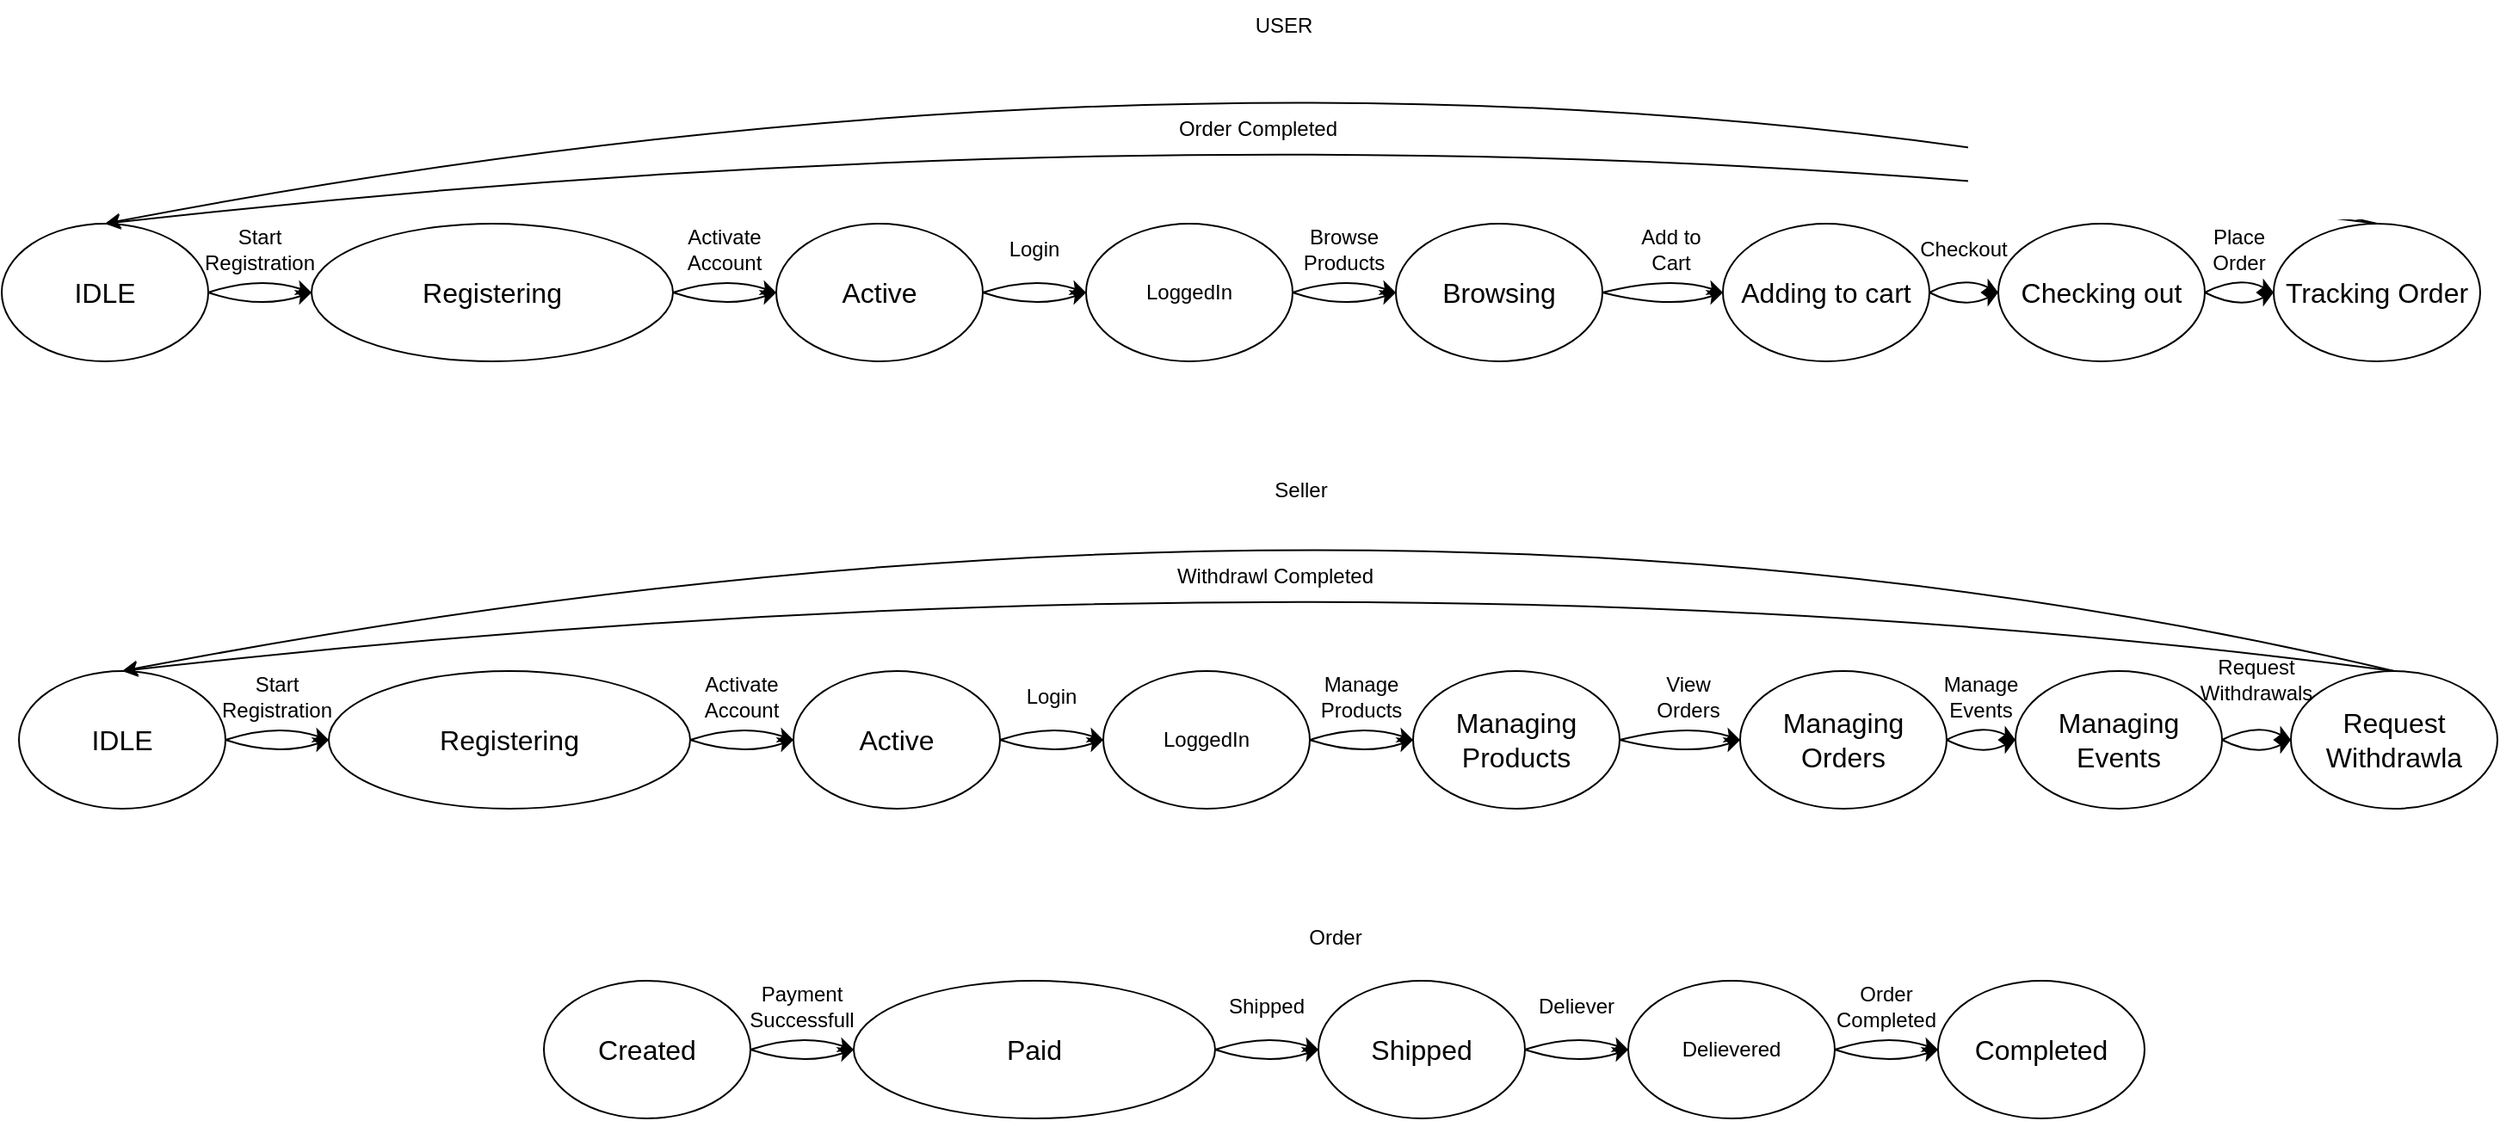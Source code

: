 <mxfile version="24.4.13" type="device">
  <diagram name="Page-1" id="WiqbfY8mRj4KW2a8M3i9">
    <mxGraphModel dx="2333" dy="1240" grid="1" gridSize="10" guides="1" tooltips="1" connect="1" arrows="1" fold="1" page="1" pageScale="1" pageWidth="1100" pageHeight="850" math="0" shadow="0">
      <root>
        <mxCell id="0" />
        <mxCell id="1" parent="0" />
        <mxCell id="HoFB2v5wiJ9N7MJh8CdE-1" value="&lt;font style=&quot;font-size: 16px;&quot;&gt;IDLE&lt;/font&gt;" style="ellipse;whiteSpace=wrap;html=1;" vertex="1" parent="1">
          <mxGeometry x="60" y="170" width="120" height="80" as="geometry" />
        </mxCell>
        <mxCell id="HoFB2v5wiJ9N7MJh8CdE-2" value="&lt;font style=&quot;font-size: 16px;&quot;&gt;Registering&lt;/font&gt;" style="ellipse;whiteSpace=wrap;html=1;" vertex="1" parent="1">
          <mxGeometry x="240" y="170" width="210" height="80" as="geometry" />
        </mxCell>
        <mxCell id="HoFB2v5wiJ9N7MJh8CdE-3" value="&lt;font style=&quot;font-size: 16px;&quot;&gt;Active&lt;/font&gt;" style="ellipse;whiteSpace=wrap;html=1;" vertex="1" parent="1">
          <mxGeometry x="510" y="170" width="120" height="80" as="geometry" />
        </mxCell>
        <mxCell id="HoFB2v5wiJ9N7MJh8CdE-4" value="LoggedIn" style="ellipse;whiteSpace=wrap;html=1;" vertex="1" parent="1">
          <mxGeometry x="690" y="170" width="120" height="80" as="geometry" />
        </mxCell>
        <mxCell id="HoFB2v5wiJ9N7MJh8CdE-5" value="&lt;font style=&quot;font-size: 16px;&quot;&gt;Browsing&lt;/font&gt;" style="ellipse;whiteSpace=wrap;html=1;" vertex="1" parent="1">
          <mxGeometry x="870" y="170" width="120" height="80" as="geometry" />
        </mxCell>
        <mxCell id="HoFB2v5wiJ9N7MJh8CdE-6" value="&lt;font style=&quot;font-size: 16px;&quot;&gt;Adding to cart&lt;/font&gt;" style="ellipse;whiteSpace=wrap;html=1;" vertex="1" parent="1">
          <mxGeometry x="1060" y="170" width="120" height="80" as="geometry" />
        </mxCell>
        <mxCell id="HoFB2v5wiJ9N7MJh8CdE-7" value="&lt;font style=&quot;font-size: 16px;&quot;&gt;Checking out&lt;/font&gt;" style="ellipse;whiteSpace=wrap;html=1;" vertex="1" parent="1">
          <mxGeometry x="1220" y="170" width="120" height="80" as="geometry" />
        </mxCell>
        <mxCell id="HoFB2v5wiJ9N7MJh8CdE-8" value="&lt;font style=&quot;font-size: 16px;&quot;&gt;Tracking Order&lt;/font&gt;" style="ellipse;whiteSpace=wrap;html=1;" vertex="1" parent="1">
          <mxGeometry x="1380" y="170" width="120" height="80" as="geometry" />
        </mxCell>
        <mxCell id="HoFB2v5wiJ9N7MJh8CdE-12" value="" style="curved=1;endArrow=classic;html=1;rounded=0;exitX=1;exitY=0.5;exitDx=0;exitDy=0;entryX=0;entryY=0.5;entryDx=0;entryDy=0;" edge="1" parent="1" source="HoFB2v5wiJ9N7MJh8CdE-1" target="HoFB2v5wiJ9N7MJh8CdE-2">
          <mxGeometry width="50" height="50" relative="1" as="geometry">
            <mxPoint x="250" y="270" as="sourcePoint" />
            <mxPoint x="300" y="220" as="targetPoint" />
            <Array as="points">
              <mxPoint x="210" y="200" />
            </Array>
          </mxGeometry>
        </mxCell>
        <mxCell id="HoFB2v5wiJ9N7MJh8CdE-13" value="" style="curved=1;endArrow=classic;html=1;rounded=0;exitX=1;exitY=0.5;exitDx=0;exitDy=0;entryX=0;entryY=0.5;entryDx=0;entryDy=0;" edge="1" parent="1" source="HoFB2v5wiJ9N7MJh8CdE-1" target="HoFB2v5wiJ9N7MJh8CdE-2">
          <mxGeometry width="50" height="50" relative="1" as="geometry">
            <mxPoint x="190" y="220" as="sourcePoint" />
            <mxPoint x="250" y="220" as="targetPoint" />
            <Array as="points">
              <mxPoint x="210" y="220" />
            </Array>
          </mxGeometry>
        </mxCell>
        <mxCell id="HoFB2v5wiJ9N7MJh8CdE-14" value="" style="curved=1;endArrow=classic;html=1;rounded=0;entryX=0;entryY=0.5;entryDx=0;entryDy=0;exitX=1;exitY=0.5;exitDx=0;exitDy=0;" edge="1" parent="1" source="HoFB2v5wiJ9N7MJh8CdE-2" target="HoFB2v5wiJ9N7MJh8CdE-3">
          <mxGeometry width="50" height="50" relative="1" as="geometry">
            <mxPoint x="460" y="210" as="sourcePoint" />
            <mxPoint x="510" y="210" as="targetPoint" />
            <Array as="points">
              <mxPoint x="480" y="200" />
            </Array>
          </mxGeometry>
        </mxCell>
        <mxCell id="HoFB2v5wiJ9N7MJh8CdE-15" value="" style="curved=1;endArrow=classic;html=1;rounded=0;exitX=1;exitY=0.5;exitDx=0;exitDy=0;entryX=0;entryY=0.5;entryDx=0;entryDy=0;" edge="1" parent="1" source="HoFB2v5wiJ9N7MJh8CdE-2" target="HoFB2v5wiJ9N7MJh8CdE-3">
          <mxGeometry width="50" height="50" relative="1" as="geometry">
            <mxPoint x="450" y="210" as="sourcePoint" />
            <mxPoint x="510" y="210" as="targetPoint" />
            <Array as="points">
              <mxPoint x="480" y="220" />
            </Array>
          </mxGeometry>
        </mxCell>
        <mxCell id="HoFB2v5wiJ9N7MJh8CdE-17" value="" style="curved=1;endArrow=classic;html=1;rounded=0;exitX=1;exitY=0.5;exitDx=0;exitDy=0;entryX=0;entryY=0.5;entryDx=0;entryDy=0;" edge="1" parent="1" source="HoFB2v5wiJ9N7MJh8CdE-3" target="HoFB2v5wiJ9N7MJh8CdE-4">
          <mxGeometry width="50" height="50" relative="1" as="geometry">
            <mxPoint x="630" y="210" as="sourcePoint" />
            <mxPoint x="690" y="210" as="targetPoint" />
            <Array as="points">
              <mxPoint x="660" y="200" />
            </Array>
          </mxGeometry>
        </mxCell>
        <mxCell id="HoFB2v5wiJ9N7MJh8CdE-18" value="" style="curved=1;endArrow=classic;html=1;rounded=0;exitX=1;exitY=0.5;exitDx=0;exitDy=0;entryX=0;entryY=0.5;entryDx=0;entryDy=0;" edge="1" parent="1" source="HoFB2v5wiJ9N7MJh8CdE-3" target="HoFB2v5wiJ9N7MJh8CdE-4">
          <mxGeometry width="50" height="50" relative="1" as="geometry">
            <mxPoint x="630" y="210" as="sourcePoint" />
            <mxPoint x="690" y="210" as="targetPoint" />
            <Array as="points">
              <mxPoint x="660" y="220" />
            </Array>
          </mxGeometry>
        </mxCell>
        <mxCell id="HoFB2v5wiJ9N7MJh8CdE-19" value="" style="curved=1;endArrow=classic;html=1;rounded=0;exitX=1;exitY=0.5;exitDx=0;exitDy=0;" edge="1" parent="1" source="HoFB2v5wiJ9N7MJh8CdE-4">
          <mxGeometry width="50" height="50" relative="1" as="geometry">
            <mxPoint x="820" y="220" as="sourcePoint" />
            <mxPoint x="870" y="210" as="targetPoint" />
            <Array as="points">
              <mxPoint x="840" y="200" />
            </Array>
          </mxGeometry>
        </mxCell>
        <mxCell id="HoFB2v5wiJ9N7MJh8CdE-20" value="" style="curved=1;endArrow=classic;html=1;rounded=0;exitX=1;exitY=0.5;exitDx=0;exitDy=0;entryX=0;entryY=0.5;entryDx=0;entryDy=0;" edge="1" parent="1" source="HoFB2v5wiJ9N7MJh8CdE-4" target="HoFB2v5wiJ9N7MJh8CdE-5">
          <mxGeometry width="50" height="50" relative="1" as="geometry">
            <mxPoint x="820" y="220" as="sourcePoint" />
            <mxPoint x="880" y="220" as="targetPoint" />
            <Array as="points">
              <mxPoint x="840" y="220" />
            </Array>
          </mxGeometry>
        </mxCell>
        <mxCell id="HoFB2v5wiJ9N7MJh8CdE-22" value="" style="curved=1;endArrow=classic;html=1;rounded=0;entryX=0;entryY=0.5;entryDx=0;entryDy=0;exitX=1;exitY=0.5;exitDx=0;exitDy=0;" edge="1" parent="1" source="HoFB2v5wiJ9N7MJh8CdE-5" target="HoFB2v5wiJ9N7MJh8CdE-6">
          <mxGeometry width="50" height="50" relative="1" as="geometry">
            <mxPoint x="991" y="206" as="sourcePoint" />
            <mxPoint x="1070" y="220" as="targetPoint" />
            <Array as="points">
              <mxPoint x="1030" y="220" />
            </Array>
          </mxGeometry>
        </mxCell>
        <mxCell id="HoFB2v5wiJ9N7MJh8CdE-23" value="" style="curved=1;endArrow=classic;html=1;rounded=0;entryX=0;entryY=0.5;entryDx=0;entryDy=0;exitX=1;exitY=0.5;exitDx=0;exitDy=0;" edge="1" parent="1" source="HoFB2v5wiJ9N7MJh8CdE-5" target="HoFB2v5wiJ9N7MJh8CdE-6">
          <mxGeometry width="50" height="50" relative="1" as="geometry">
            <mxPoint x="1000" y="220" as="sourcePoint" />
            <mxPoint x="1070" y="220" as="targetPoint" />
            <Array as="points">
              <mxPoint x="1030" y="200" />
            </Array>
          </mxGeometry>
        </mxCell>
        <mxCell id="HoFB2v5wiJ9N7MJh8CdE-24" value="" style="curved=1;endArrow=classic;html=1;rounded=0;entryX=0;entryY=0.5;entryDx=0;entryDy=0;exitX=1;exitY=0.5;exitDx=0;exitDy=0;" edge="1" parent="1" source="HoFB2v5wiJ9N7MJh8CdE-6" target="HoFB2v5wiJ9N7MJh8CdE-7">
          <mxGeometry width="50" height="50" relative="1" as="geometry">
            <mxPoint x="1170" y="230" as="sourcePoint" />
            <mxPoint x="1240" y="230" as="targetPoint" />
            <Array as="points">
              <mxPoint x="1200" y="220" />
            </Array>
          </mxGeometry>
        </mxCell>
        <mxCell id="HoFB2v5wiJ9N7MJh8CdE-25" value="" style="curved=1;endArrow=classic;html=1;rounded=0;entryX=0;entryY=0.5;entryDx=0;entryDy=0;exitX=1;exitY=0.5;exitDx=0;exitDy=0;" edge="1" parent="1" source="HoFB2v5wiJ9N7MJh8CdE-6" target="HoFB2v5wiJ9N7MJh8CdE-7">
          <mxGeometry width="50" height="50" relative="1" as="geometry">
            <mxPoint x="1190" y="210" as="sourcePoint" />
            <mxPoint x="1240" y="230" as="targetPoint" />
            <Array as="points">
              <mxPoint x="1200" y="200" />
            </Array>
          </mxGeometry>
        </mxCell>
        <mxCell id="HoFB2v5wiJ9N7MJh8CdE-26" value="" style="curved=1;endArrow=classic;html=1;rounded=0;entryX=0;entryY=0.5;entryDx=0;entryDy=0;exitX=1;exitY=0.5;exitDx=0;exitDy=0;" edge="1" parent="1" source="HoFB2v5wiJ9N7MJh8CdE-7" target="HoFB2v5wiJ9N7MJh8CdE-8">
          <mxGeometry width="50" height="50" relative="1" as="geometry">
            <mxPoint x="1320" y="250" as="sourcePoint" />
            <mxPoint x="1390" y="250" as="targetPoint" />
            <Array as="points">
              <mxPoint x="1360" y="220" />
            </Array>
          </mxGeometry>
        </mxCell>
        <mxCell id="HoFB2v5wiJ9N7MJh8CdE-27" value="" style="curved=1;endArrow=classic;html=1;rounded=0;entryX=0;entryY=0.5;entryDx=0;entryDy=0;exitX=1;exitY=0.5;exitDx=0;exitDy=0;" edge="1" parent="1" source="HoFB2v5wiJ9N7MJh8CdE-7" target="HoFB2v5wiJ9N7MJh8CdE-8">
          <mxGeometry width="50" height="50" relative="1" as="geometry">
            <mxPoint x="1320" y="250" as="sourcePoint" />
            <mxPoint x="1390" y="250" as="targetPoint" />
            <Array as="points">
              <mxPoint x="1360" y="200" />
            </Array>
          </mxGeometry>
        </mxCell>
        <mxCell id="HoFB2v5wiJ9N7MJh8CdE-28" value="Start Registration" style="text;html=1;align=center;verticalAlign=middle;whiteSpace=wrap;rounded=0;" vertex="1" parent="1">
          <mxGeometry x="180" y="170" width="60" height="30" as="geometry" />
        </mxCell>
        <mxCell id="HoFB2v5wiJ9N7MJh8CdE-29" value="Activate Account" style="text;html=1;align=center;verticalAlign=middle;whiteSpace=wrap;rounded=0;" vertex="1" parent="1">
          <mxGeometry x="450" y="170" width="60" height="30" as="geometry" />
        </mxCell>
        <mxCell id="HoFB2v5wiJ9N7MJh8CdE-30" value="Login" style="text;html=1;align=center;verticalAlign=middle;whiteSpace=wrap;rounded=0;" vertex="1" parent="1">
          <mxGeometry x="630" y="170" width="60" height="30" as="geometry" />
        </mxCell>
        <mxCell id="HoFB2v5wiJ9N7MJh8CdE-31" value="Browse Products" style="text;html=1;align=center;verticalAlign=middle;whiteSpace=wrap;rounded=0;" vertex="1" parent="1">
          <mxGeometry x="810" y="170" width="60" height="30" as="geometry" />
        </mxCell>
        <mxCell id="HoFB2v5wiJ9N7MJh8CdE-32" value="Add to Cart" style="text;html=1;align=center;verticalAlign=middle;whiteSpace=wrap;rounded=0;" vertex="1" parent="1">
          <mxGeometry x="1000" y="170" width="60" height="30" as="geometry" />
        </mxCell>
        <mxCell id="HoFB2v5wiJ9N7MJh8CdE-33" value="Checkout" style="text;html=1;align=center;verticalAlign=middle;whiteSpace=wrap;rounded=0;" vertex="1" parent="1">
          <mxGeometry x="1170" y="170" width="60" height="30" as="geometry" />
        </mxCell>
        <mxCell id="HoFB2v5wiJ9N7MJh8CdE-34" value="Place Order" style="text;html=1;align=center;verticalAlign=middle;whiteSpace=wrap;rounded=0;" vertex="1" parent="1">
          <mxGeometry x="1330" y="170" width="60" height="30" as="geometry" />
        </mxCell>
        <mxCell id="HoFB2v5wiJ9N7MJh8CdE-35" value="" style="curved=1;endArrow=classic;html=1;rounded=0;exitX=0.5;exitY=0;exitDx=0;exitDy=0;entryX=0.5;entryY=0;entryDx=0;entryDy=0;" edge="1" parent="1" source="HoFB2v5wiJ9N7MJh8CdE-8" target="HoFB2v5wiJ9N7MJh8CdE-1">
          <mxGeometry width="50" height="50" relative="1" as="geometry">
            <mxPoint x="1350" y="220" as="sourcePoint" />
            <mxPoint x="590" y="110" as="targetPoint" />
            <Array as="points">
              <mxPoint x="830" y="90" />
            </Array>
          </mxGeometry>
        </mxCell>
        <mxCell id="HoFB2v5wiJ9N7MJh8CdE-36" value="" style="curved=1;endArrow=classic;html=1;rounded=0;exitX=0.5;exitY=0;exitDx=0;exitDy=0;entryX=0.5;entryY=0;entryDx=0;entryDy=0;" edge="1" parent="1" source="HoFB2v5wiJ9N7MJh8CdE-8" target="HoFB2v5wiJ9N7MJh8CdE-1">
          <mxGeometry width="50" height="50" relative="1" as="geometry">
            <mxPoint x="1450" y="180" as="sourcePoint" />
            <mxPoint x="120" y="170" as="targetPoint" />
            <Array as="points">
              <mxPoint x="850" y="30" />
            </Array>
          </mxGeometry>
        </mxCell>
        <mxCell id="HoFB2v5wiJ9N7MJh8CdE-37" value="Order Completed" style="text;html=1;align=center;verticalAlign=middle;whiteSpace=wrap;rounded=0;" vertex="1" parent="1">
          <mxGeometry x="730" y="100" width="120" height="30" as="geometry" />
        </mxCell>
        <mxCell id="HoFB2v5wiJ9N7MJh8CdE-69" value="&lt;font style=&quot;font-size: 16px;&quot;&gt;IDLE&lt;/font&gt;" style="ellipse;whiteSpace=wrap;html=1;" vertex="1" parent="1">
          <mxGeometry x="70" y="430" width="120" height="80" as="geometry" />
        </mxCell>
        <mxCell id="HoFB2v5wiJ9N7MJh8CdE-70" value="&lt;font style=&quot;font-size: 16px;&quot;&gt;Registering&lt;/font&gt;" style="ellipse;whiteSpace=wrap;html=1;" vertex="1" parent="1">
          <mxGeometry x="250" y="430" width="210" height="80" as="geometry" />
        </mxCell>
        <mxCell id="HoFB2v5wiJ9N7MJh8CdE-71" value="&lt;font style=&quot;font-size: 16px;&quot;&gt;Active&lt;/font&gt;" style="ellipse;whiteSpace=wrap;html=1;" vertex="1" parent="1">
          <mxGeometry x="520" y="430" width="120" height="80" as="geometry" />
        </mxCell>
        <mxCell id="HoFB2v5wiJ9N7MJh8CdE-72" value="LoggedIn" style="ellipse;whiteSpace=wrap;html=1;" vertex="1" parent="1">
          <mxGeometry x="700" y="430" width="120" height="80" as="geometry" />
        </mxCell>
        <mxCell id="HoFB2v5wiJ9N7MJh8CdE-73" value="&lt;span style=&quot;font-size: 16px;&quot;&gt;Managing Products&lt;/span&gt;" style="ellipse;whiteSpace=wrap;html=1;" vertex="1" parent="1">
          <mxGeometry x="880" y="430" width="120" height="80" as="geometry" />
        </mxCell>
        <mxCell id="HoFB2v5wiJ9N7MJh8CdE-74" value="&lt;font style=&quot;font-size: 16px;&quot;&gt;Managing Orders&lt;/font&gt;" style="ellipse;whiteSpace=wrap;html=1;" vertex="1" parent="1">
          <mxGeometry x="1070" y="430" width="120" height="80" as="geometry" />
        </mxCell>
        <mxCell id="HoFB2v5wiJ9N7MJh8CdE-75" value="&lt;font style=&quot;font-size: 16px;&quot;&gt;Managing Events&lt;/font&gt;" style="ellipse;whiteSpace=wrap;html=1;" vertex="1" parent="1">
          <mxGeometry x="1230" y="430" width="120" height="80" as="geometry" />
        </mxCell>
        <mxCell id="HoFB2v5wiJ9N7MJh8CdE-76" value="&lt;font style=&quot;font-size: 16px;&quot;&gt;Request Withdrawla&lt;/font&gt;" style="ellipse;whiteSpace=wrap;html=1;" vertex="1" parent="1">
          <mxGeometry x="1390" y="430" width="120" height="80" as="geometry" />
        </mxCell>
        <mxCell id="HoFB2v5wiJ9N7MJh8CdE-77" value="" style="curved=1;endArrow=classic;html=1;rounded=0;exitX=1;exitY=0.5;exitDx=0;exitDy=0;entryX=0;entryY=0.5;entryDx=0;entryDy=0;" edge="1" parent="1" source="HoFB2v5wiJ9N7MJh8CdE-69" target="HoFB2v5wiJ9N7MJh8CdE-70">
          <mxGeometry width="50" height="50" relative="1" as="geometry">
            <mxPoint x="260" y="530" as="sourcePoint" />
            <mxPoint x="310" y="480" as="targetPoint" />
            <Array as="points">
              <mxPoint x="220" y="460" />
            </Array>
          </mxGeometry>
        </mxCell>
        <mxCell id="HoFB2v5wiJ9N7MJh8CdE-78" value="" style="curved=1;endArrow=classic;html=1;rounded=0;exitX=1;exitY=0.5;exitDx=0;exitDy=0;entryX=0;entryY=0.5;entryDx=0;entryDy=0;" edge="1" parent="1" source="HoFB2v5wiJ9N7MJh8CdE-69" target="HoFB2v5wiJ9N7MJh8CdE-70">
          <mxGeometry width="50" height="50" relative="1" as="geometry">
            <mxPoint x="200" y="480" as="sourcePoint" />
            <mxPoint x="260" y="480" as="targetPoint" />
            <Array as="points">
              <mxPoint x="220" y="480" />
            </Array>
          </mxGeometry>
        </mxCell>
        <mxCell id="HoFB2v5wiJ9N7MJh8CdE-79" value="" style="curved=1;endArrow=classic;html=1;rounded=0;entryX=0;entryY=0.5;entryDx=0;entryDy=0;exitX=1;exitY=0.5;exitDx=0;exitDy=0;" edge="1" parent="1" source="HoFB2v5wiJ9N7MJh8CdE-70" target="HoFB2v5wiJ9N7MJh8CdE-71">
          <mxGeometry width="50" height="50" relative="1" as="geometry">
            <mxPoint x="470" y="470" as="sourcePoint" />
            <mxPoint x="520" y="470" as="targetPoint" />
            <Array as="points">
              <mxPoint x="490" y="460" />
            </Array>
          </mxGeometry>
        </mxCell>
        <mxCell id="HoFB2v5wiJ9N7MJh8CdE-80" value="" style="curved=1;endArrow=classic;html=1;rounded=0;exitX=1;exitY=0.5;exitDx=0;exitDy=0;entryX=0;entryY=0.5;entryDx=0;entryDy=0;" edge="1" parent="1" source="HoFB2v5wiJ9N7MJh8CdE-70" target="HoFB2v5wiJ9N7MJh8CdE-71">
          <mxGeometry width="50" height="50" relative="1" as="geometry">
            <mxPoint x="460" y="470" as="sourcePoint" />
            <mxPoint x="520" y="470" as="targetPoint" />
            <Array as="points">
              <mxPoint x="490" y="480" />
            </Array>
          </mxGeometry>
        </mxCell>
        <mxCell id="HoFB2v5wiJ9N7MJh8CdE-81" value="" style="curved=1;endArrow=classic;html=1;rounded=0;exitX=1;exitY=0.5;exitDx=0;exitDy=0;entryX=0;entryY=0.5;entryDx=0;entryDy=0;" edge="1" parent="1" source="HoFB2v5wiJ9N7MJh8CdE-71" target="HoFB2v5wiJ9N7MJh8CdE-72">
          <mxGeometry width="50" height="50" relative="1" as="geometry">
            <mxPoint x="640" y="470" as="sourcePoint" />
            <mxPoint x="700" y="470" as="targetPoint" />
            <Array as="points">
              <mxPoint x="670" y="460" />
            </Array>
          </mxGeometry>
        </mxCell>
        <mxCell id="HoFB2v5wiJ9N7MJh8CdE-82" value="" style="curved=1;endArrow=classic;html=1;rounded=0;exitX=1;exitY=0.5;exitDx=0;exitDy=0;entryX=0;entryY=0.5;entryDx=0;entryDy=0;" edge="1" parent="1" source="HoFB2v5wiJ9N7MJh8CdE-71" target="HoFB2v5wiJ9N7MJh8CdE-72">
          <mxGeometry width="50" height="50" relative="1" as="geometry">
            <mxPoint x="640" y="470" as="sourcePoint" />
            <mxPoint x="700" y="470" as="targetPoint" />
            <Array as="points">
              <mxPoint x="670" y="480" />
            </Array>
          </mxGeometry>
        </mxCell>
        <mxCell id="HoFB2v5wiJ9N7MJh8CdE-83" value="" style="curved=1;endArrow=classic;html=1;rounded=0;exitX=1;exitY=0.5;exitDx=0;exitDy=0;" edge="1" parent="1" source="HoFB2v5wiJ9N7MJh8CdE-72">
          <mxGeometry width="50" height="50" relative="1" as="geometry">
            <mxPoint x="830" y="480" as="sourcePoint" />
            <mxPoint x="880" y="470" as="targetPoint" />
            <Array as="points">
              <mxPoint x="850" y="460" />
            </Array>
          </mxGeometry>
        </mxCell>
        <mxCell id="HoFB2v5wiJ9N7MJh8CdE-84" value="" style="curved=1;endArrow=classic;html=1;rounded=0;exitX=1;exitY=0.5;exitDx=0;exitDy=0;entryX=0;entryY=0.5;entryDx=0;entryDy=0;" edge="1" parent="1" source="HoFB2v5wiJ9N7MJh8CdE-72" target="HoFB2v5wiJ9N7MJh8CdE-73">
          <mxGeometry width="50" height="50" relative="1" as="geometry">
            <mxPoint x="830" y="480" as="sourcePoint" />
            <mxPoint x="890" y="480" as="targetPoint" />
            <Array as="points">
              <mxPoint x="850" y="480" />
            </Array>
          </mxGeometry>
        </mxCell>
        <mxCell id="HoFB2v5wiJ9N7MJh8CdE-85" value="" style="curved=1;endArrow=classic;html=1;rounded=0;entryX=0;entryY=0.5;entryDx=0;entryDy=0;exitX=1;exitY=0.5;exitDx=0;exitDy=0;" edge="1" parent="1" source="HoFB2v5wiJ9N7MJh8CdE-73" target="HoFB2v5wiJ9N7MJh8CdE-74">
          <mxGeometry width="50" height="50" relative="1" as="geometry">
            <mxPoint x="1001" y="466" as="sourcePoint" />
            <mxPoint x="1080" y="480" as="targetPoint" />
            <Array as="points">
              <mxPoint x="1040" y="480" />
            </Array>
          </mxGeometry>
        </mxCell>
        <mxCell id="HoFB2v5wiJ9N7MJh8CdE-86" value="" style="curved=1;endArrow=classic;html=1;rounded=0;entryX=0;entryY=0.5;entryDx=0;entryDy=0;exitX=1;exitY=0.5;exitDx=0;exitDy=0;" edge="1" parent="1" source="HoFB2v5wiJ9N7MJh8CdE-73" target="HoFB2v5wiJ9N7MJh8CdE-74">
          <mxGeometry width="50" height="50" relative="1" as="geometry">
            <mxPoint x="1010" y="480" as="sourcePoint" />
            <mxPoint x="1080" y="480" as="targetPoint" />
            <Array as="points">
              <mxPoint x="1040" y="460" />
            </Array>
          </mxGeometry>
        </mxCell>
        <mxCell id="HoFB2v5wiJ9N7MJh8CdE-87" value="" style="curved=1;endArrow=classic;html=1;rounded=0;entryX=0;entryY=0.5;entryDx=0;entryDy=0;exitX=1;exitY=0.5;exitDx=0;exitDy=0;" edge="1" parent="1" source="HoFB2v5wiJ9N7MJh8CdE-74" target="HoFB2v5wiJ9N7MJh8CdE-75">
          <mxGeometry width="50" height="50" relative="1" as="geometry">
            <mxPoint x="1180" y="490" as="sourcePoint" />
            <mxPoint x="1250" y="490" as="targetPoint" />
            <Array as="points">
              <mxPoint x="1210" y="480" />
            </Array>
          </mxGeometry>
        </mxCell>
        <mxCell id="HoFB2v5wiJ9N7MJh8CdE-88" value="" style="curved=1;endArrow=classic;html=1;rounded=0;entryX=0;entryY=0.5;entryDx=0;entryDy=0;exitX=1;exitY=0.5;exitDx=0;exitDy=0;" edge="1" parent="1" source="HoFB2v5wiJ9N7MJh8CdE-74" target="HoFB2v5wiJ9N7MJh8CdE-75">
          <mxGeometry width="50" height="50" relative="1" as="geometry">
            <mxPoint x="1200" y="470" as="sourcePoint" />
            <mxPoint x="1250" y="490" as="targetPoint" />
            <Array as="points">
              <mxPoint x="1210" y="460" />
            </Array>
          </mxGeometry>
        </mxCell>
        <mxCell id="HoFB2v5wiJ9N7MJh8CdE-89" value="" style="curved=1;endArrow=classic;html=1;rounded=0;entryX=0;entryY=0.5;entryDx=0;entryDy=0;exitX=1;exitY=0.5;exitDx=0;exitDy=0;" edge="1" parent="1" source="HoFB2v5wiJ9N7MJh8CdE-75" target="HoFB2v5wiJ9N7MJh8CdE-76">
          <mxGeometry width="50" height="50" relative="1" as="geometry">
            <mxPoint x="1330" y="510" as="sourcePoint" />
            <mxPoint x="1400" y="510" as="targetPoint" />
            <Array as="points">
              <mxPoint x="1370" y="480" />
            </Array>
          </mxGeometry>
        </mxCell>
        <mxCell id="HoFB2v5wiJ9N7MJh8CdE-90" value="" style="curved=1;endArrow=classic;html=1;rounded=0;entryX=0;entryY=0.5;entryDx=0;entryDy=0;exitX=1;exitY=0.5;exitDx=0;exitDy=0;" edge="1" parent="1" source="HoFB2v5wiJ9N7MJh8CdE-75" target="HoFB2v5wiJ9N7MJh8CdE-76">
          <mxGeometry width="50" height="50" relative="1" as="geometry">
            <mxPoint x="1330" y="510" as="sourcePoint" />
            <mxPoint x="1400" y="510" as="targetPoint" />
            <Array as="points">
              <mxPoint x="1370" y="460" />
            </Array>
          </mxGeometry>
        </mxCell>
        <mxCell id="HoFB2v5wiJ9N7MJh8CdE-91" value="Start Registration" style="text;html=1;align=center;verticalAlign=middle;whiteSpace=wrap;rounded=0;" vertex="1" parent="1">
          <mxGeometry x="190" y="430" width="60" height="30" as="geometry" />
        </mxCell>
        <mxCell id="HoFB2v5wiJ9N7MJh8CdE-92" value="Activate Account" style="text;html=1;align=center;verticalAlign=middle;whiteSpace=wrap;rounded=0;" vertex="1" parent="1">
          <mxGeometry x="460" y="430" width="60" height="30" as="geometry" />
        </mxCell>
        <mxCell id="HoFB2v5wiJ9N7MJh8CdE-93" value="Login" style="text;html=1;align=center;verticalAlign=middle;whiteSpace=wrap;rounded=0;" vertex="1" parent="1">
          <mxGeometry x="640" y="430" width="60" height="30" as="geometry" />
        </mxCell>
        <mxCell id="HoFB2v5wiJ9N7MJh8CdE-94" value="Manage Products" style="text;html=1;align=center;verticalAlign=middle;whiteSpace=wrap;rounded=0;" vertex="1" parent="1">
          <mxGeometry x="820" y="430" width="60" height="30" as="geometry" />
        </mxCell>
        <mxCell id="HoFB2v5wiJ9N7MJh8CdE-95" value="View Orders" style="text;html=1;align=center;verticalAlign=middle;whiteSpace=wrap;rounded=0;" vertex="1" parent="1">
          <mxGeometry x="1010" y="430" width="60" height="30" as="geometry" />
        </mxCell>
        <mxCell id="HoFB2v5wiJ9N7MJh8CdE-96" value="Manage Events" style="text;html=1;align=center;verticalAlign=middle;whiteSpace=wrap;rounded=0;" vertex="1" parent="1">
          <mxGeometry x="1180" y="430" width="60" height="30" as="geometry" />
        </mxCell>
        <mxCell id="HoFB2v5wiJ9N7MJh8CdE-97" value="Request Withdrawals" style="text;html=1;align=center;verticalAlign=middle;whiteSpace=wrap;rounded=0;" vertex="1" parent="1">
          <mxGeometry x="1340" y="420" width="60" height="30" as="geometry" />
        </mxCell>
        <mxCell id="HoFB2v5wiJ9N7MJh8CdE-98" value="" style="curved=1;endArrow=classic;html=1;rounded=0;exitX=0.5;exitY=0;exitDx=0;exitDy=0;entryX=0.5;entryY=0;entryDx=0;entryDy=0;" edge="1" parent="1" source="HoFB2v5wiJ9N7MJh8CdE-76" target="HoFB2v5wiJ9N7MJh8CdE-69">
          <mxGeometry width="50" height="50" relative="1" as="geometry">
            <mxPoint x="1360" y="480" as="sourcePoint" />
            <mxPoint x="600" y="370" as="targetPoint" />
            <Array as="points">
              <mxPoint x="840" y="350" />
            </Array>
          </mxGeometry>
        </mxCell>
        <mxCell id="HoFB2v5wiJ9N7MJh8CdE-99" value="" style="curved=1;endArrow=classic;html=1;rounded=0;exitX=0.5;exitY=0;exitDx=0;exitDy=0;entryX=0.5;entryY=0;entryDx=0;entryDy=0;" edge="1" parent="1" source="HoFB2v5wiJ9N7MJh8CdE-76" target="HoFB2v5wiJ9N7MJh8CdE-69">
          <mxGeometry width="50" height="50" relative="1" as="geometry">
            <mxPoint x="1460" y="440" as="sourcePoint" />
            <mxPoint x="130" y="430" as="targetPoint" />
            <Array as="points">
              <mxPoint x="860" y="290" />
            </Array>
          </mxGeometry>
        </mxCell>
        <mxCell id="HoFB2v5wiJ9N7MJh8CdE-100" value="Withdrawl Completed" style="text;html=1;align=center;verticalAlign=middle;whiteSpace=wrap;rounded=0;" vertex="1" parent="1">
          <mxGeometry x="740" y="360" width="120" height="30" as="geometry" />
        </mxCell>
        <mxCell id="HoFB2v5wiJ9N7MJh8CdE-101" value="&lt;font style=&quot;font-size: 16px;&quot;&gt;Created&lt;/font&gt;" style="ellipse;whiteSpace=wrap;html=1;" vertex="1" parent="1">
          <mxGeometry x="375" y="610" width="120" height="80" as="geometry" />
        </mxCell>
        <mxCell id="HoFB2v5wiJ9N7MJh8CdE-102" value="&lt;font style=&quot;font-size: 16px;&quot;&gt;Paid&lt;/font&gt;" style="ellipse;whiteSpace=wrap;html=1;" vertex="1" parent="1">
          <mxGeometry x="555" y="610" width="210" height="80" as="geometry" />
        </mxCell>
        <mxCell id="HoFB2v5wiJ9N7MJh8CdE-103" value="&lt;font style=&quot;font-size: 16px;&quot;&gt;Shipped&lt;/font&gt;" style="ellipse;whiteSpace=wrap;html=1;" vertex="1" parent="1">
          <mxGeometry x="825" y="610" width="120" height="80" as="geometry" />
        </mxCell>
        <mxCell id="HoFB2v5wiJ9N7MJh8CdE-104" value="Delievered" style="ellipse;whiteSpace=wrap;html=1;" vertex="1" parent="1">
          <mxGeometry x="1005" y="610" width="120" height="80" as="geometry" />
        </mxCell>
        <mxCell id="HoFB2v5wiJ9N7MJh8CdE-105" value="&lt;span style=&quot;font-size: 16px;&quot;&gt;Completed&lt;/span&gt;" style="ellipse;whiteSpace=wrap;html=1;" vertex="1" parent="1">
          <mxGeometry x="1185" y="610" width="120" height="80" as="geometry" />
        </mxCell>
        <mxCell id="HoFB2v5wiJ9N7MJh8CdE-106" value="" style="curved=1;endArrow=classic;html=1;rounded=0;exitX=1;exitY=0.5;exitDx=0;exitDy=0;entryX=0;entryY=0.5;entryDx=0;entryDy=0;" edge="1" parent="1" source="HoFB2v5wiJ9N7MJh8CdE-101" target="HoFB2v5wiJ9N7MJh8CdE-102">
          <mxGeometry width="50" height="50" relative="1" as="geometry">
            <mxPoint x="565" y="710" as="sourcePoint" />
            <mxPoint x="615" y="660" as="targetPoint" />
            <Array as="points">
              <mxPoint x="525" y="640" />
            </Array>
          </mxGeometry>
        </mxCell>
        <mxCell id="HoFB2v5wiJ9N7MJh8CdE-107" value="" style="curved=1;endArrow=classic;html=1;rounded=0;exitX=1;exitY=0.5;exitDx=0;exitDy=0;entryX=0;entryY=0.5;entryDx=0;entryDy=0;" edge="1" parent="1" source="HoFB2v5wiJ9N7MJh8CdE-101" target="HoFB2v5wiJ9N7MJh8CdE-102">
          <mxGeometry width="50" height="50" relative="1" as="geometry">
            <mxPoint x="505" y="660" as="sourcePoint" />
            <mxPoint x="565" y="660" as="targetPoint" />
            <Array as="points">
              <mxPoint x="525" y="660" />
            </Array>
          </mxGeometry>
        </mxCell>
        <mxCell id="HoFB2v5wiJ9N7MJh8CdE-108" value="" style="curved=1;endArrow=classic;html=1;rounded=0;entryX=0;entryY=0.5;entryDx=0;entryDy=0;exitX=1;exitY=0.5;exitDx=0;exitDy=0;" edge="1" parent="1" source="HoFB2v5wiJ9N7MJh8CdE-102" target="HoFB2v5wiJ9N7MJh8CdE-103">
          <mxGeometry width="50" height="50" relative="1" as="geometry">
            <mxPoint x="775" y="650" as="sourcePoint" />
            <mxPoint x="825" y="650" as="targetPoint" />
            <Array as="points">
              <mxPoint x="795" y="640" />
            </Array>
          </mxGeometry>
        </mxCell>
        <mxCell id="HoFB2v5wiJ9N7MJh8CdE-109" value="" style="curved=1;endArrow=classic;html=1;rounded=0;exitX=1;exitY=0.5;exitDx=0;exitDy=0;entryX=0;entryY=0.5;entryDx=0;entryDy=0;" edge="1" parent="1" source="HoFB2v5wiJ9N7MJh8CdE-102" target="HoFB2v5wiJ9N7MJh8CdE-103">
          <mxGeometry width="50" height="50" relative="1" as="geometry">
            <mxPoint x="765" y="650" as="sourcePoint" />
            <mxPoint x="825" y="650" as="targetPoint" />
            <Array as="points">
              <mxPoint x="795" y="660" />
            </Array>
          </mxGeometry>
        </mxCell>
        <mxCell id="HoFB2v5wiJ9N7MJh8CdE-110" value="" style="curved=1;endArrow=classic;html=1;rounded=0;exitX=1;exitY=0.5;exitDx=0;exitDy=0;entryX=0;entryY=0.5;entryDx=0;entryDy=0;" edge="1" parent="1" source="HoFB2v5wiJ9N7MJh8CdE-103" target="HoFB2v5wiJ9N7MJh8CdE-104">
          <mxGeometry width="50" height="50" relative="1" as="geometry">
            <mxPoint x="945" y="650" as="sourcePoint" />
            <mxPoint x="1005" y="650" as="targetPoint" />
            <Array as="points">
              <mxPoint x="975" y="640" />
            </Array>
          </mxGeometry>
        </mxCell>
        <mxCell id="HoFB2v5wiJ9N7MJh8CdE-111" value="" style="curved=1;endArrow=classic;html=1;rounded=0;exitX=1;exitY=0.5;exitDx=0;exitDy=0;entryX=0;entryY=0.5;entryDx=0;entryDy=0;" edge="1" parent="1" source="HoFB2v5wiJ9N7MJh8CdE-103" target="HoFB2v5wiJ9N7MJh8CdE-104">
          <mxGeometry width="50" height="50" relative="1" as="geometry">
            <mxPoint x="945" y="650" as="sourcePoint" />
            <mxPoint x="1005" y="650" as="targetPoint" />
            <Array as="points">
              <mxPoint x="975" y="660" />
            </Array>
          </mxGeometry>
        </mxCell>
        <mxCell id="HoFB2v5wiJ9N7MJh8CdE-112" value="" style="curved=1;endArrow=classic;html=1;rounded=0;exitX=1;exitY=0.5;exitDx=0;exitDy=0;" edge="1" parent="1" source="HoFB2v5wiJ9N7MJh8CdE-104">
          <mxGeometry width="50" height="50" relative="1" as="geometry">
            <mxPoint x="1135" y="660" as="sourcePoint" />
            <mxPoint x="1185" y="650" as="targetPoint" />
            <Array as="points">
              <mxPoint x="1155" y="640" />
            </Array>
          </mxGeometry>
        </mxCell>
        <mxCell id="HoFB2v5wiJ9N7MJh8CdE-113" value="" style="curved=1;endArrow=classic;html=1;rounded=0;exitX=1;exitY=0.5;exitDx=0;exitDy=0;entryX=0;entryY=0.5;entryDx=0;entryDy=0;" edge="1" parent="1" source="HoFB2v5wiJ9N7MJh8CdE-104" target="HoFB2v5wiJ9N7MJh8CdE-105">
          <mxGeometry width="50" height="50" relative="1" as="geometry">
            <mxPoint x="1135" y="660" as="sourcePoint" />
            <mxPoint x="1195" y="660" as="targetPoint" />
            <Array as="points">
              <mxPoint x="1155" y="660" />
            </Array>
          </mxGeometry>
        </mxCell>
        <mxCell id="HoFB2v5wiJ9N7MJh8CdE-114" value="Payment Successfull" style="text;html=1;align=center;verticalAlign=middle;whiteSpace=wrap;rounded=0;" vertex="1" parent="1">
          <mxGeometry x="495" y="610" width="60" height="30" as="geometry" />
        </mxCell>
        <mxCell id="HoFB2v5wiJ9N7MJh8CdE-115" value="Shipped" style="text;html=1;align=center;verticalAlign=middle;whiteSpace=wrap;rounded=0;" vertex="1" parent="1">
          <mxGeometry x="765" y="610" width="60" height="30" as="geometry" />
        </mxCell>
        <mxCell id="HoFB2v5wiJ9N7MJh8CdE-116" value="Deliever" style="text;html=1;align=center;verticalAlign=middle;whiteSpace=wrap;rounded=0;" vertex="1" parent="1">
          <mxGeometry x="945" y="610" width="60" height="30" as="geometry" />
        </mxCell>
        <mxCell id="HoFB2v5wiJ9N7MJh8CdE-117" value="Order Completed" style="text;html=1;align=center;verticalAlign=middle;whiteSpace=wrap;rounded=0;" vertex="1" parent="1">
          <mxGeometry x="1125" y="610" width="60" height="30" as="geometry" />
        </mxCell>
        <mxCell id="HoFB2v5wiJ9N7MJh8CdE-119" value="USER" style="text;html=1;align=center;verticalAlign=middle;whiteSpace=wrap;rounded=0;" vertex="1" parent="1">
          <mxGeometry x="770" y="40" width="70" height="30" as="geometry" />
        </mxCell>
        <mxCell id="HoFB2v5wiJ9N7MJh8CdE-121" value="Seller" style="text;html=1;align=center;verticalAlign=middle;whiteSpace=wrap;rounded=0;" vertex="1" parent="1">
          <mxGeometry x="780" y="310" width="70" height="30" as="geometry" />
        </mxCell>
        <mxCell id="HoFB2v5wiJ9N7MJh8CdE-122" value="Order" style="text;html=1;align=center;verticalAlign=middle;whiteSpace=wrap;rounded=0;" vertex="1" parent="1">
          <mxGeometry x="800" y="570" width="70" height="30" as="geometry" />
        </mxCell>
      </root>
    </mxGraphModel>
  </diagram>
</mxfile>
